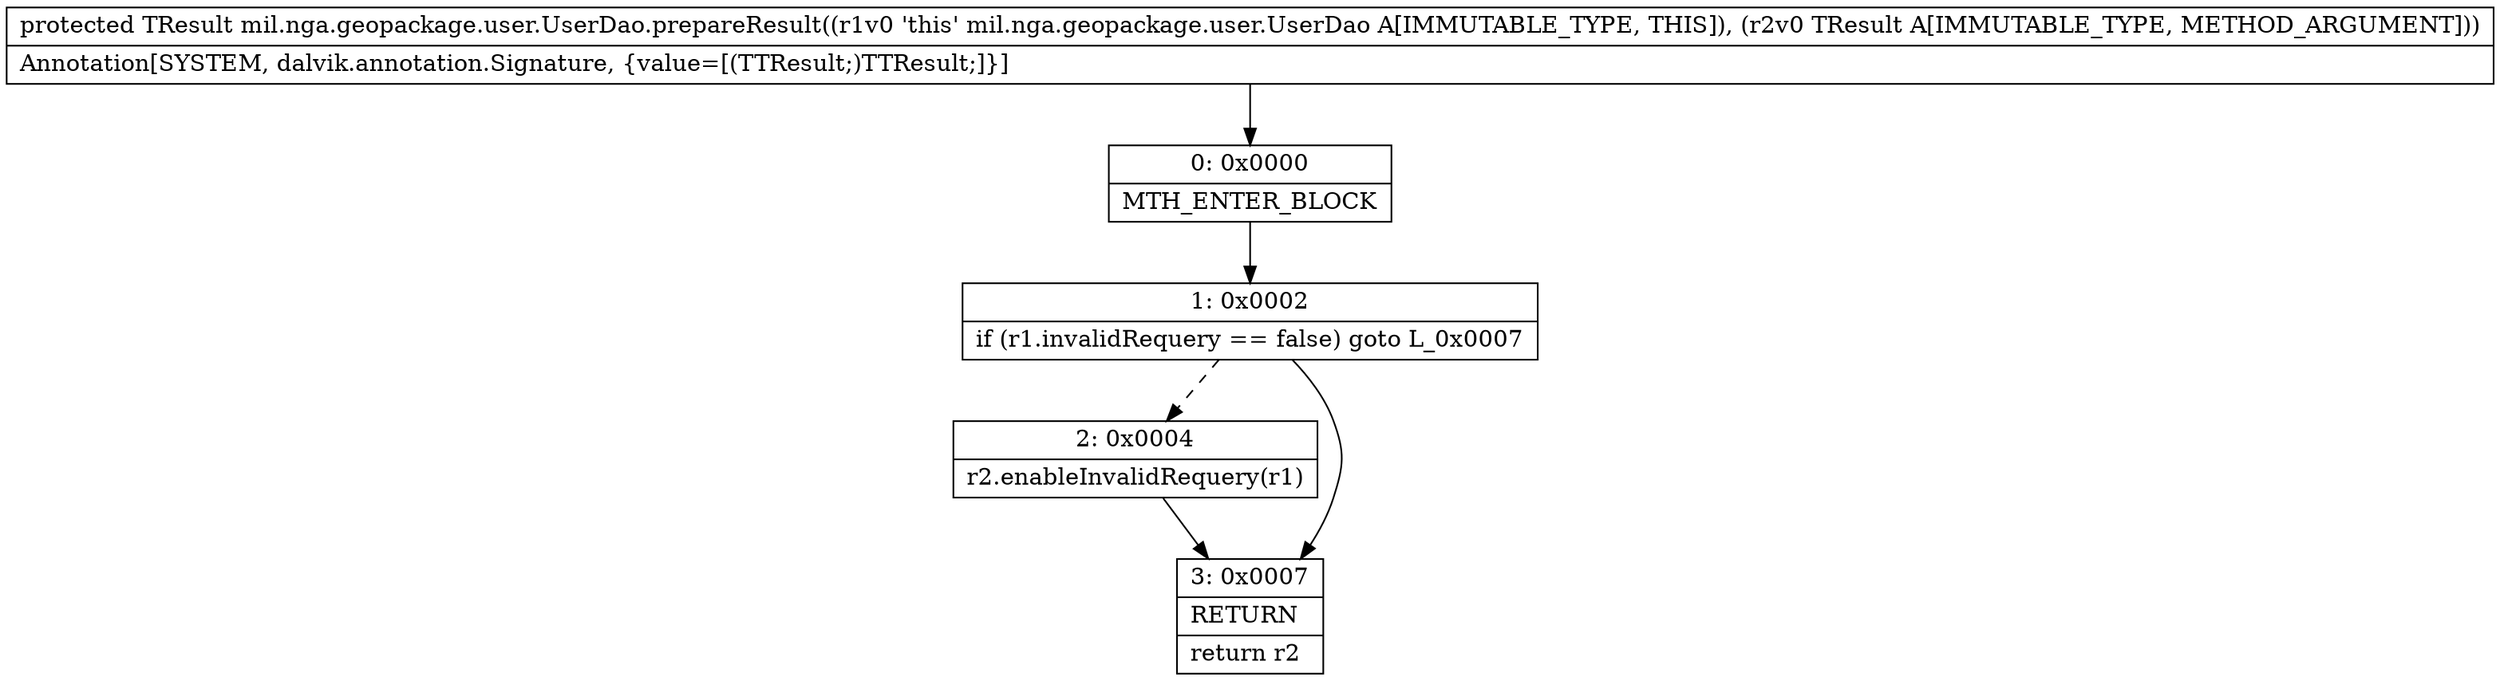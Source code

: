 digraph "CFG formil.nga.geopackage.user.UserDao.prepareResult(Lmil\/nga\/geopackage\/user\/UserCursor;)Lmil\/nga\/geopackage\/user\/UserCursor;" {
Node_0 [shape=record,label="{0\:\ 0x0000|MTH_ENTER_BLOCK\l}"];
Node_1 [shape=record,label="{1\:\ 0x0002|if (r1.invalidRequery == false) goto L_0x0007\l}"];
Node_2 [shape=record,label="{2\:\ 0x0004|r2.enableInvalidRequery(r1)\l}"];
Node_3 [shape=record,label="{3\:\ 0x0007|RETURN\l|return r2\l}"];
MethodNode[shape=record,label="{protected TResult mil.nga.geopackage.user.UserDao.prepareResult((r1v0 'this' mil.nga.geopackage.user.UserDao A[IMMUTABLE_TYPE, THIS]), (r2v0 TResult A[IMMUTABLE_TYPE, METHOD_ARGUMENT]))  | Annotation[SYSTEM, dalvik.annotation.Signature, \{value=[(TTResult;)TTResult;]\}]\l}"];
MethodNode -> Node_0;
Node_0 -> Node_1;
Node_1 -> Node_2[style=dashed];
Node_1 -> Node_3;
Node_2 -> Node_3;
}


